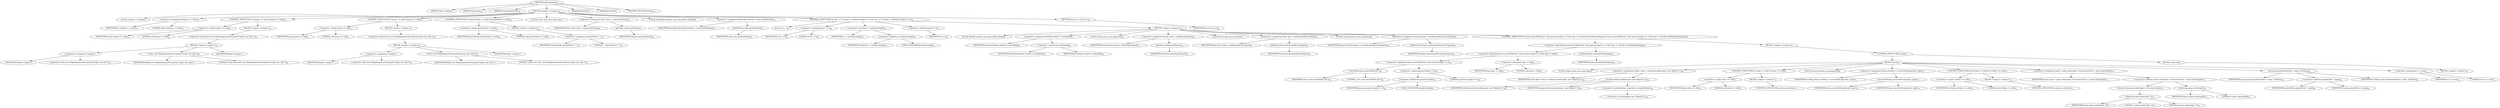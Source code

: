 digraph "getProperties" {  
"28" [label = <(METHOD,getProperties)<SUB>45</SUB>> ]
"29" [label = <(PARAM,Object target)<SUB>45</SUB>> ]
"30" [label = <(PARAM,Map props)<SUB>45</SUB>> ]
"31" [label = <(PARAM,String optionPrefix)<SUB>45</SUB>> ]
"32" [label = <(BLOCK,&lt;empty&gt;,&lt;empty&gt;)<SUB>45</SUB>> ]
"33" [label = <(LOCAL,boolean rc: boolean)> ]
"34" [label = <(&lt;operator&gt;.assignment,boolean rc = false)<SUB>47</SUB>> ]
"35" [label = <(IDENTIFIER,rc,boolean rc = false)<SUB>47</SUB>> ]
"36" [label = <(LITERAL,false,boolean rc = false)<SUB>47</SUB>> ]
"37" [label = <(CONTROL_STRUCTURE,if (target == null),if (target == null))<SUB>48</SUB>> ]
"38" [label = <(&lt;operator&gt;.equals,target == null)<SUB>48</SUB>> ]
"39" [label = <(IDENTIFIER,target,target == null)<SUB>48</SUB>> ]
"40" [label = <(LITERAL,null,target == null)<SUB>48</SUB>> ]
"41" [label = <(BLOCK,&lt;empty&gt;,&lt;empty&gt;)<SUB>48</SUB>> ]
"42" [label = <(&lt;operator&gt;.throw,throw new IllegalArgumentException(&quot;target was null.&quot;);)<SUB>49</SUB>> ]
"43" [label = <(BLOCK,&lt;empty&gt;,&lt;empty&gt;)<SUB>49</SUB>> ]
"44" [label = <(&lt;operator&gt;.assignment,&lt;empty&gt;)> ]
"45" [label = <(IDENTIFIER,$obj0,&lt;empty&gt;)> ]
"46" [label = <(&lt;operator&gt;.alloc,new IllegalArgumentException(&quot;target was null.&quot;))<SUB>49</SUB>> ]
"47" [label = <(&lt;init&gt;,new IllegalArgumentException(&quot;target was null.&quot;))<SUB>49</SUB>> ]
"48" [label = <(IDENTIFIER,$obj0,new IllegalArgumentException(&quot;target was null.&quot;))> ]
"49" [label = <(LITERAL,&quot;target was null.&quot;,new IllegalArgumentException(&quot;target was null.&quot;))<SUB>49</SUB>> ]
"50" [label = <(IDENTIFIER,$obj0,&lt;empty&gt;)> ]
"51" [label = <(CONTROL_STRUCTURE,if (props == null),if (props == null))<SUB>51</SUB>> ]
"52" [label = <(&lt;operator&gt;.equals,props == null)<SUB>51</SUB>> ]
"53" [label = <(IDENTIFIER,props,props == null)<SUB>51</SUB>> ]
"54" [label = <(LITERAL,null,props == null)<SUB>51</SUB>> ]
"55" [label = <(BLOCK,&lt;empty&gt;,&lt;empty&gt;)<SUB>51</SUB>> ]
"56" [label = <(&lt;operator&gt;.throw,throw new IllegalArgumentException(&quot;props was null.&quot;);)<SUB>52</SUB>> ]
"57" [label = <(BLOCK,&lt;empty&gt;,&lt;empty&gt;)<SUB>52</SUB>> ]
"58" [label = <(&lt;operator&gt;.assignment,&lt;empty&gt;)> ]
"59" [label = <(IDENTIFIER,$obj1,&lt;empty&gt;)> ]
"60" [label = <(&lt;operator&gt;.alloc,new IllegalArgumentException(&quot;props was null.&quot;))<SUB>52</SUB>> ]
"61" [label = <(&lt;init&gt;,new IllegalArgumentException(&quot;props was null.&quot;))<SUB>52</SUB>> ]
"62" [label = <(IDENTIFIER,$obj1,new IllegalArgumentException(&quot;props was null.&quot;))> ]
"63" [label = <(LITERAL,&quot;props was null.&quot;,new IllegalArgumentException(&quot;props was null.&quot;))<SUB>52</SUB>> ]
"64" [label = <(IDENTIFIER,$obj1,&lt;empty&gt;)> ]
"65" [label = <(CONTROL_STRUCTURE,if (optionPrefix == null),if (optionPrefix == null))<SUB>54</SUB>> ]
"66" [label = <(&lt;operator&gt;.equals,optionPrefix == null)<SUB>54</SUB>> ]
"67" [label = <(IDENTIFIER,optionPrefix,optionPrefix == null)<SUB>54</SUB>> ]
"68" [label = <(LITERAL,null,optionPrefix == null)<SUB>54</SUB>> ]
"69" [label = <(BLOCK,&lt;empty&gt;,&lt;empty&gt;)<SUB>54</SUB>> ]
"70" [label = <(&lt;operator&gt;.assignment,optionPrefix = &quot;&quot;)<SUB>55</SUB>> ]
"71" [label = <(IDENTIFIER,optionPrefix,optionPrefix = &quot;&quot;)<SUB>55</SUB>> ]
"72" [label = <(LITERAL,&quot;&quot;,optionPrefix = &quot;&quot;)<SUB>55</SUB>> ]
"73" [label = <(LOCAL,Class clazz: java.lang.Class)> ]
"74" [label = <(&lt;operator&gt;.assignment,Class clazz = target.getClass())<SUB>58</SUB>> ]
"75" [label = <(IDENTIFIER,clazz,Class clazz = target.getClass())<SUB>58</SUB>> ]
"76" [label = <(getClass,target.getClass())<SUB>58</SUB>> ]
"77" [label = <(IDENTIFIER,target,target.getClass())<SUB>58</SUB>> ]
"78" [label = <(LOCAL,Method[] methods: java.lang.reflect.Method[])> ]
"79" [label = <(&lt;operator&gt;.assignment,Method[] methods = clazz.getMethods())<SUB>59</SUB>> ]
"80" [label = <(IDENTIFIER,methods,Method[] methods = clazz.getMethods())<SUB>59</SUB>> ]
"81" [label = <(getMethods,clazz.getMethods())<SUB>59</SUB>> ]
"82" [label = <(IDENTIFIER,clazz,clazz.getMethods())<SUB>59</SUB>> ]
"83" [label = <(CONTROL_STRUCTURE,for (int i = 0; Some(i &lt; methods.length); i++),for (int i = 0; Some(i &lt; methods.length); i++))<SUB>60</SUB>> ]
"84" [label = <(LOCAL,int i: int)> ]
"85" [label = <(&lt;operator&gt;.assignment,int i = 0)<SUB>60</SUB>> ]
"86" [label = <(IDENTIFIER,i,int i = 0)<SUB>60</SUB>> ]
"87" [label = <(LITERAL,0,int i = 0)<SUB>60</SUB>> ]
"88" [label = <(&lt;operator&gt;.lessThan,i &lt; methods.length)<SUB>60</SUB>> ]
"89" [label = <(IDENTIFIER,i,i &lt; methods.length)<SUB>60</SUB>> ]
"90" [label = <(&lt;operator&gt;.fieldAccess,methods.length)<SUB>60</SUB>> ]
"91" [label = <(IDENTIFIER,methods,i &lt; methods.length)<SUB>60</SUB>> ]
"92" [label = <(FIELD_IDENTIFIER,length,length)<SUB>60</SUB>> ]
"93" [label = <(&lt;operator&gt;.postIncrement,i++)<SUB>60</SUB>> ]
"94" [label = <(IDENTIFIER,i,i++)<SUB>60</SUB>> ]
"95" [label = <(BLOCK,&lt;empty&gt;,&lt;empty&gt;)<SUB>60</SUB>> ]
"96" [label = <(LOCAL,Method method: java.lang.reflect.Method)> ]
"97" [label = <(&lt;operator&gt;.assignment,Method method = methods[i])<SUB>61</SUB>> ]
"98" [label = <(IDENTIFIER,method,Method method = methods[i])<SUB>61</SUB>> ]
"99" [label = <(&lt;operator&gt;.indexAccess,methods[i])<SUB>61</SUB>> ]
"100" [label = <(IDENTIFIER,methods,Method method = methods[i])<SUB>61</SUB>> ]
"101" [label = <(IDENTIFIER,i,Method method = methods[i])<SUB>61</SUB>> ]
"102" [label = <(LOCAL,String name: java.lang.String)> ]
"103" [label = <(&lt;operator&gt;.assignment,String name = method.getName())<SUB>62</SUB>> ]
"104" [label = <(IDENTIFIER,name,String name = method.getName())<SUB>62</SUB>> ]
"105" [label = <(getName,method.getName())<SUB>62</SUB>> ]
"106" [label = <(IDENTIFIER,method,method.getName())<SUB>62</SUB>> ]
"107" [label = <(LOCAL,Class type: java.lang.Class)> ]
"108" [label = <(&lt;operator&gt;.assignment,Class type = method.getReturnType())<SUB>63</SUB>> ]
"109" [label = <(IDENTIFIER,type,Class type = method.getReturnType())<SUB>63</SUB>> ]
"110" [label = <(getReturnType,method.getReturnType())<SUB>63</SUB>> ]
"111" [label = <(IDENTIFIER,method,method.getReturnType())<SUB>63</SUB>> ]
"112" [label = <(LOCAL,Class[] params: java.lang.Class[])> ]
"113" [label = <(&lt;operator&gt;.assignment,Class[] params = method.getParameterTypes())<SUB>64</SUB>> ]
"114" [label = <(IDENTIFIER,params,Class[] params = method.getParameterTypes())<SUB>64</SUB>> ]
"115" [label = <(getParameterTypes,method.getParameterTypes())<SUB>64</SUB>> ]
"116" [label = <(IDENTIFIER,method,method.getParameterTypes())<SUB>64</SUB>> ]
"117" [label = <(CONTROL_STRUCTURE,if (name.startsWith(&quot;get&quot;) &amp;&amp; params.length == 0 &amp;&amp; type != null &amp;&amp; isSettableType(type)),if (name.startsWith(&quot;get&quot;) &amp;&amp; params.length == 0 &amp;&amp; type != null &amp;&amp; isSettableType(type)))<SUB>65</SUB>> ]
"118" [label = <(&lt;operator&gt;.logicalAnd,name.startsWith(&quot;get&quot;) &amp;&amp; params.length == 0 &amp;&amp; type != null &amp;&amp; isSettableType(type))<SUB>65</SUB>> ]
"119" [label = <(&lt;operator&gt;.logicalAnd,name.startsWith(&quot;get&quot;) &amp;&amp; params.length == 0 &amp;&amp; type != null)<SUB>65</SUB>> ]
"120" [label = <(&lt;operator&gt;.logicalAnd,name.startsWith(&quot;get&quot;) &amp;&amp; params.length == 0)<SUB>65</SUB>> ]
"121" [label = <(startsWith,name.startsWith(&quot;get&quot;))<SUB>65</SUB>> ]
"122" [label = <(IDENTIFIER,name,name.startsWith(&quot;get&quot;))<SUB>65</SUB>> ]
"123" [label = <(LITERAL,&quot;get&quot;,name.startsWith(&quot;get&quot;))<SUB>65</SUB>> ]
"124" [label = <(&lt;operator&gt;.equals,params.length == 0)<SUB>65</SUB>> ]
"125" [label = <(&lt;operator&gt;.fieldAccess,params.length)<SUB>65</SUB>> ]
"126" [label = <(IDENTIFIER,params,params.length == 0)<SUB>65</SUB>> ]
"127" [label = <(FIELD_IDENTIFIER,length,length)<SUB>65</SUB>> ]
"128" [label = <(LITERAL,0,params.length == 0)<SUB>65</SUB>> ]
"129" [label = <(&lt;operator&gt;.notEquals,type != null)<SUB>65</SUB>> ]
"130" [label = <(IDENTIFIER,type,type != null)<SUB>65</SUB>> ]
"131" [label = <(LITERAL,null,type != null)<SUB>65</SUB>> ]
"132" [label = <(isSettableType,isSettableType(type))<SUB>65</SUB>> ]
"133" [label = <(IDENTIFIER,type,isSettableType(type))<SUB>65</SUB>> ]
"134" [label = <(BLOCK,&lt;empty&gt;,&lt;empty&gt;)<SUB>65</SUB>> ]
"135" [label = <(CONTROL_STRUCTURE,try,try)<SUB>67</SUB>> ]
"136" [label = <(BLOCK,try,try)<SUB>67</SUB>> ]
"137" [label = <(LOCAL,Object value: java.lang.Object)> ]
"138" [label = <(&lt;operator&gt;.assignment,Object value = method.invoke(target, new Object[] {}))<SUB>69</SUB>> ]
"139" [label = <(IDENTIFIER,value,Object value = method.invoke(target, new Object[] {}))<SUB>69</SUB>> ]
"140" [label = <(invoke,method.invoke(target, new Object[] {}))<SUB>69</SUB>> ]
"141" [label = <(IDENTIFIER,method,method.invoke(target, new Object[] {}))<SUB>69</SUB>> ]
"142" [label = <(IDENTIFIER,target,method.invoke(target, new Object[] {}))<SUB>69</SUB>> ]
"143" [label = <(&lt;operator&gt;.arrayInitializer,&lt;operator&gt;.arrayInitializer)<SUB>69</SUB>> ]
"144" [label = <(&lt;operator&gt;.arrayInitializer,new Object[] {})<SUB>69</SUB>> ]
"145" [label = <(CONTROL_STRUCTURE,if (value == null),if (value == null))<SUB>70</SUB>> ]
"146" [label = <(&lt;operator&gt;.equals,value == null)<SUB>70</SUB>> ]
"147" [label = <(IDENTIFIER,value,value == null)<SUB>70</SUB>> ]
"148" [label = <(LITERAL,null,value == null)<SUB>70</SUB>> ]
"149" [label = <(BLOCK,&lt;empty&gt;,&lt;empty&gt;)<SUB>70</SUB>> ]
"150" [label = <(CONTROL_STRUCTURE,continue;,continue;)<SUB>71</SUB>> ]
"151" [label = <(LOCAL,String strValue: java.lang.String)> ]
"152" [label = <(&lt;operator&gt;.assignment,String strValue = convertToString(value, type))<SUB>74</SUB>> ]
"153" [label = <(IDENTIFIER,strValue,String strValue = convertToString(value, type))<SUB>74</SUB>> ]
"154" [label = <(convertToString,convertToString(value, type))<SUB>74</SUB>> ]
"155" [label = <(IDENTIFIER,value,convertToString(value, type))<SUB>74</SUB>> ]
"156" [label = <(IDENTIFIER,type,convertToString(value, type))<SUB>74</SUB>> ]
"157" [label = <(CONTROL_STRUCTURE,if (strValue == null),if (strValue == null))<SUB>75</SUB>> ]
"158" [label = <(&lt;operator&gt;.equals,strValue == null)<SUB>75</SUB>> ]
"159" [label = <(IDENTIFIER,strValue,strValue == null)<SUB>75</SUB>> ]
"160" [label = <(LITERAL,null,strValue == null)<SUB>75</SUB>> ]
"161" [label = <(BLOCK,&lt;empty&gt;,&lt;empty&gt;)<SUB>75</SUB>> ]
"162" [label = <(CONTROL_STRUCTURE,continue;,continue;)<SUB>76</SUB>> ]
"163" [label = <(&lt;operator&gt;.assignment,name = name.substring(3, 4).toLowerCase() + name.substring(4))<SUB>79</SUB>> ]
"164" [label = <(IDENTIFIER,name,name = name.substring(3, 4).toLowerCase() + name.substring(4))<SUB>79</SUB>> ]
"165" [label = <(&lt;operator&gt;.addition,name.substring(3, 4).toLowerCase() + name.substring(4))<SUB>79</SUB>> ]
"166" [label = <(toLowerCase,name.substring(3, 4).toLowerCase())<SUB>79</SUB>> ]
"167" [label = <(substring,name.substring(3, 4))<SUB>79</SUB>> ]
"168" [label = <(IDENTIFIER,name,name.substring(3, 4))<SUB>79</SUB>> ]
"169" [label = <(LITERAL,3,name.substring(3, 4))<SUB>79</SUB>> ]
"170" [label = <(LITERAL,4,name.substring(3, 4))<SUB>79</SUB>> ]
"171" [label = <(substring,name.substring(4))<SUB>79</SUB>> ]
"172" [label = <(IDENTIFIER,name,name.substring(4))<SUB>79</SUB>> ]
"173" [label = <(LITERAL,4,name.substring(4))<SUB>79</SUB>> ]
"174" [label = <(put,props.put(optionPrefix + name, strValue))<SUB>80</SUB>> ]
"175" [label = <(IDENTIFIER,props,props.put(optionPrefix + name, strValue))<SUB>80</SUB>> ]
"176" [label = <(&lt;operator&gt;.addition,optionPrefix + name)<SUB>80</SUB>> ]
"177" [label = <(IDENTIFIER,optionPrefix,optionPrefix + name)<SUB>80</SUB>> ]
"178" [label = <(IDENTIFIER,name,optionPrefix + name)<SUB>80</SUB>> ]
"179" [label = <(IDENTIFIER,strValue,props.put(optionPrefix + name, strValue))<SUB>80</SUB>> ]
"180" [label = <(&lt;operator&gt;.assignment,rc = true)<SUB>81</SUB>> ]
"181" [label = <(IDENTIFIER,rc,rc = true)<SUB>81</SUB>> ]
"182" [label = <(LITERAL,true,rc = true)<SUB>81</SUB>> ]
"183" [label = <(BLOCK,catch,catch)> ]
"184" [label = <(BLOCK,&lt;empty&gt;,&lt;empty&gt;)<SUB>83</SUB>> ]
"185" [label = <(RETURN,return rc;,return rc;)<SUB>89</SUB>> ]
"186" [label = <(IDENTIFIER,rc,return rc;)<SUB>89</SUB>> ]
"187" [label = <(MODIFIER,PUBLIC)> ]
"188" [label = <(MODIFIER,STATIC)> ]
"189" [label = <(METHOD_RETURN,boolean)<SUB>45</SUB>> ]
  "28" -> "29" 
  "28" -> "30" 
  "28" -> "31" 
  "28" -> "32" 
  "28" -> "187" 
  "28" -> "188" 
  "28" -> "189" 
  "32" -> "33" 
  "32" -> "34" 
  "32" -> "37" 
  "32" -> "51" 
  "32" -> "65" 
  "32" -> "73" 
  "32" -> "74" 
  "32" -> "78" 
  "32" -> "79" 
  "32" -> "83" 
  "32" -> "185" 
  "34" -> "35" 
  "34" -> "36" 
  "37" -> "38" 
  "37" -> "41" 
  "38" -> "39" 
  "38" -> "40" 
  "41" -> "42" 
  "42" -> "43" 
  "43" -> "44" 
  "43" -> "47" 
  "43" -> "50" 
  "44" -> "45" 
  "44" -> "46" 
  "47" -> "48" 
  "47" -> "49" 
  "51" -> "52" 
  "51" -> "55" 
  "52" -> "53" 
  "52" -> "54" 
  "55" -> "56" 
  "56" -> "57" 
  "57" -> "58" 
  "57" -> "61" 
  "57" -> "64" 
  "58" -> "59" 
  "58" -> "60" 
  "61" -> "62" 
  "61" -> "63" 
  "65" -> "66" 
  "65" -> "69" 
  "66" -> "67" 
  "66" -> "68" 
  "69" -> "70" 
  "70" -> "71" 
  "70" -> "72" 
  "74" -> "75" 
  "74" -> "76" 
  "76" -> "77" 
  "79" -> "80" 
  "79" -> "81" 
  "81" -> "82" 
  "83" -> "84" 
  "83" -> "85" 
  "83" -> "88" 
  "83" -> "93" 
  "83" -> "95" 
  "85" -> "86" 
  "85" -> "87" 
  "88" -> "89" 
  "88" -> "90" 
  "90" -> "91" 
  "90" -> "92" 
  "93" -> "94" 
  "95" -> "96" 
  "95" -> "97" 
  "95" -> "102" 
  "95" -> "103" 
  "95" -> "107" 
  "95" -> "108" 
  "95" -> "112" 
  "95" -> "113" 
  "95" -> "117" 
  "97" -> "98" 
  "97" -> "99" 
  "99" -> "100" 
  "99" -> "101" 
  "103" -> "104" 
  "103" -> "105" 
  "105" -> "106" 
  "108" -> "109" 
  "108" -> "110" 
  "110" -> "111" 
  "113" -> "114" 
  "113" -> "115" 
  "115" -> "116" 
  "117" -> "118" 
  "117" -> "134" 
  "118" -> "119" 
  "118" -> "132" 
  "119" -> "120" 
  "119" -> "129" 
  "120" -> "121" 
  "120" -> "124" 
  "121" -> "122" 
  "121" -> "123" 
  "124" -> "125" 
  "124" -> "128" 
  "125" -> "126" 
  "125" -> "127" 
  "129" -> "130" 
  "129" -> "131" 
  "132" -> "133" 
  "134" -> "135" 
  "135" -> "136" 
  "135" -> "183" 
  "136" -> "137" 
  "136" -> "138" 
  "136" -> "145" 
  "136" -> "151" 
  "136" -> "152" 
  "136" -> "157" 
  "136" -> "163" 
  "136" -> "174" 
  "136" -> "180" 
  "138" -> "139" 
  "138" -> "140" 
  "140" -> "141" 
  "140" -> "142" 
  "140" -> "143" 
  "143" -> "144" 
  "145" -> "146" 
  "145" -> "149" 
  "146" -> "147" 
  "146" -> "148" 
  "149" -> "150" 
  "152" -> "153" 
  "152" -> "154" 
  "154" -> "155" 
  "154" -> "156" 
  "157" -> "158" 
  "157" -> "161" 
  "158" -> "159" 
  "158" -> "160" 
  "161" -> "162" 
  "163" -> "164" 
  "163" -> "165" 
  "165" -> "166" 
  "165" -> "171" 
  "166" -> "167" 
  "167" -> "168" 
  "167" -> "169" 
  "167" -> "170" 
  "171" -> "172" 
  "171" -> "173" 
  "174" -> "175" 
  "174" -> "176" 
  "174" -> "179" 
  "176" -> "177" 
  "176" -> "178" 
  "180" -> "181" 
  "180" -> "182" 
  "183" -> "184" 
  "185" -> "186" 
}
